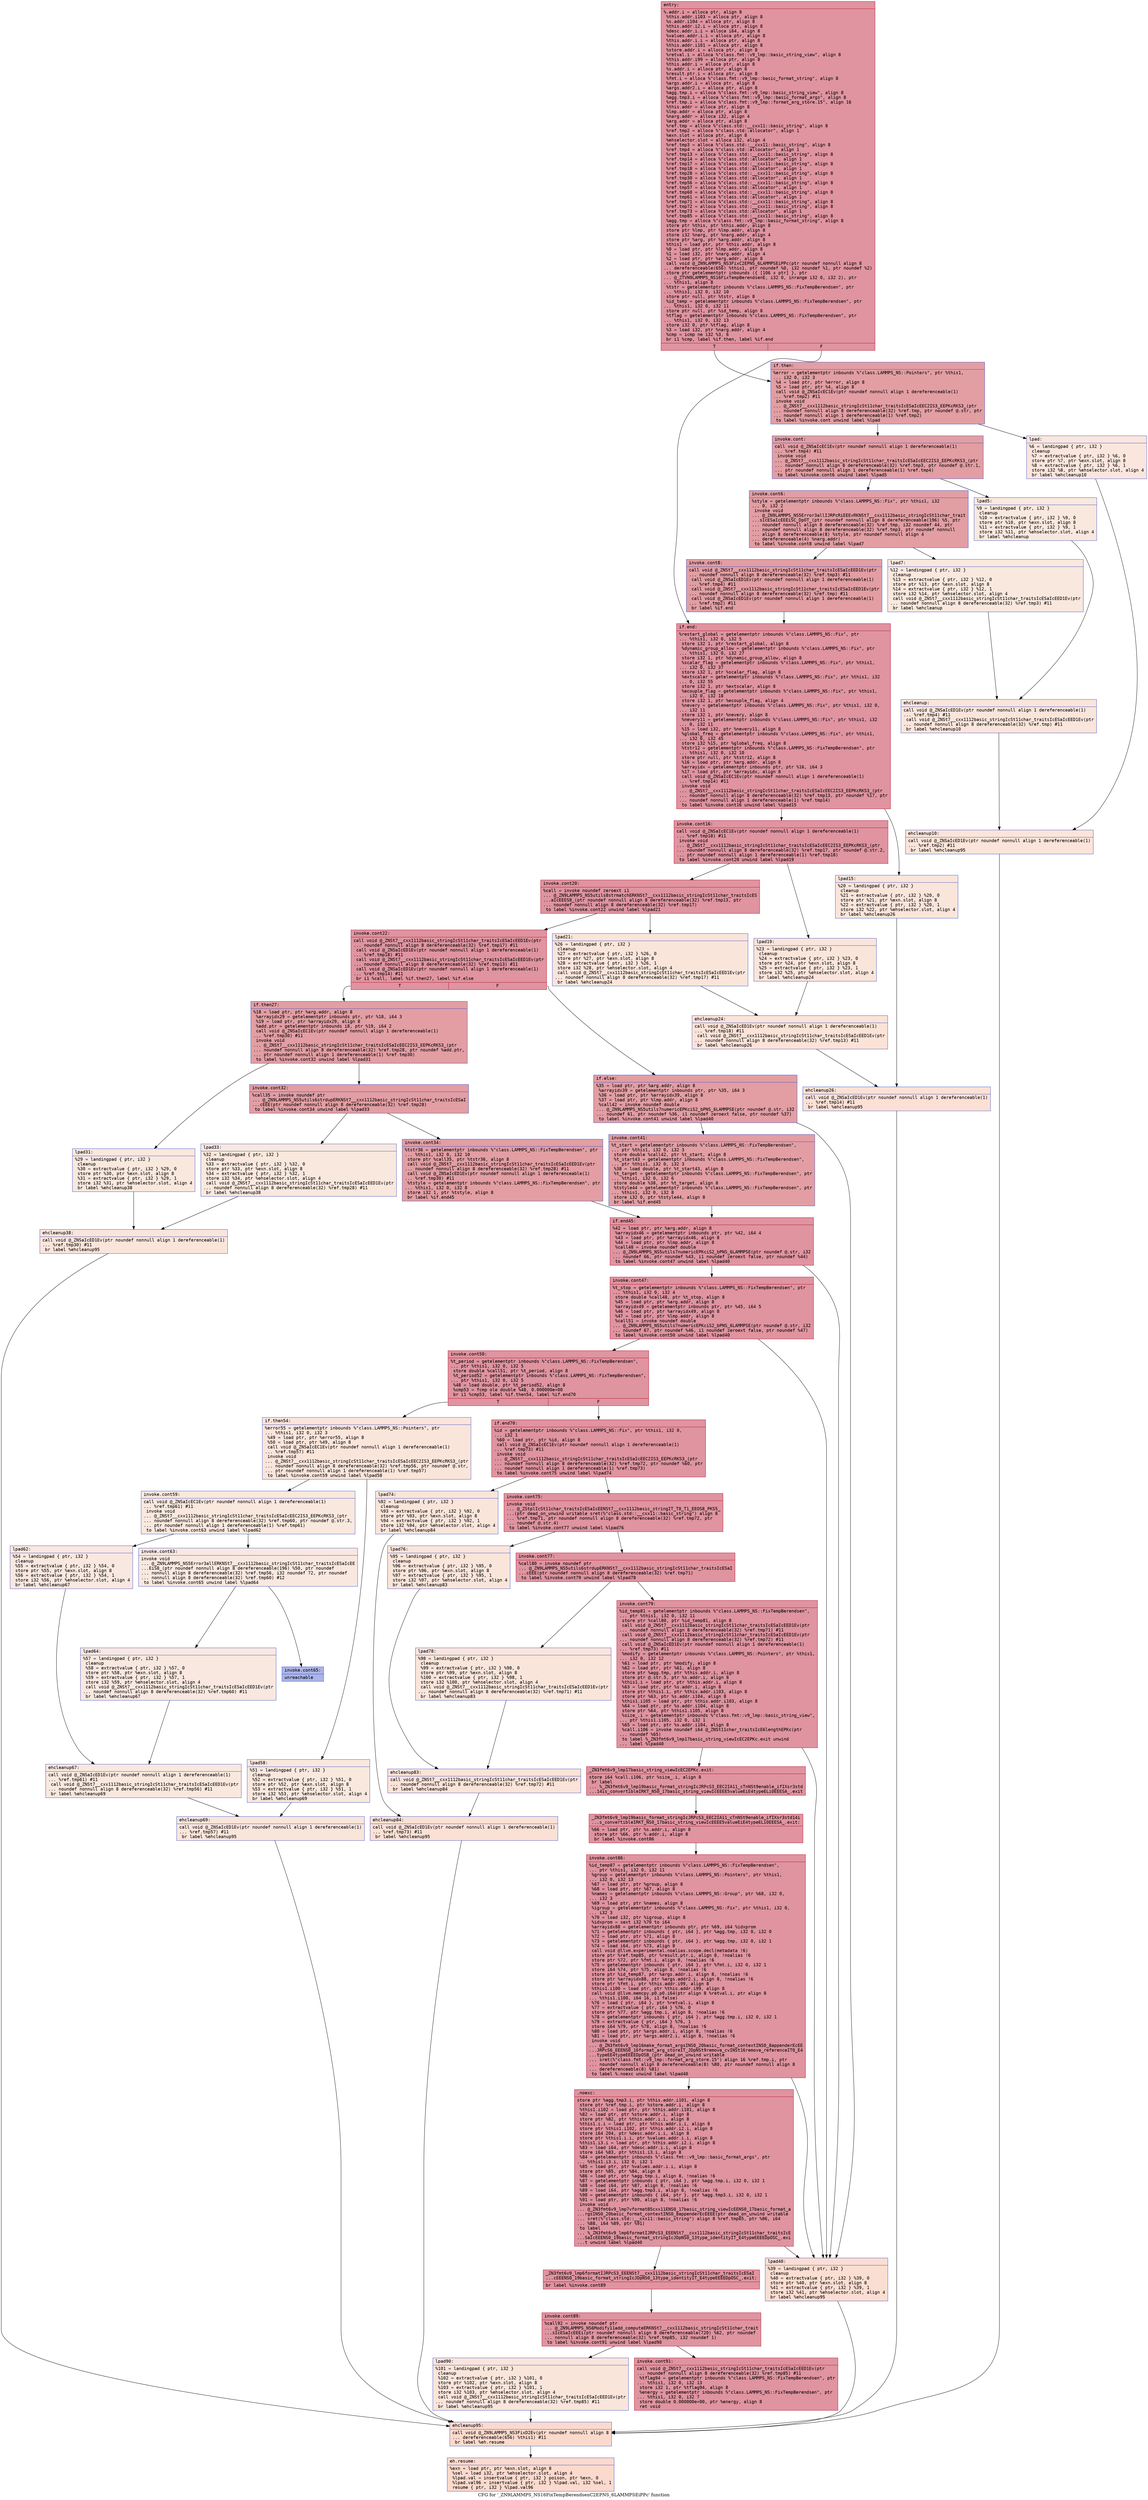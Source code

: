 digraph "CFG for '_ZN9LAMMPS_NS16FixTempBerendsenC2EPNS_6LAMMPSEiPPc' function" {
	label="CFG for '_ZN9LAMMPS_NS16FixTempBerendsenC2EPNS_6LAMMPSEiPPc' function";

	Node0x55e2c5069080 [shape=record,color="#b70d28ff", style=filled, fillcolor="#b70d2870" fontname="Courier",label="{entry:\l|  %.addr.i = alloca ptr, align 8\l  %this.addr.i103 = alloca ptr, align 8\l  %s.addr.i104 = alloca ptr, align 8\l  %this.addr.i2.i = alloca ptr, align 8\l  %desc.addr.i.i = alloca i64, align 8\l  %values.addr.i.i = alloca ptr, align 8\l  %this.addr.i.i = alloca ptr, align 8\l  %this.addr.i101 = alloca ptr, align 8\l  %store.addr.i = alloca ptr, align 8\l  %retval.i = alloca %\"class.fmt::v9_lmp::basic_string_view\", align 8\l  %this.addr.i99 = alloca ptr, align 8\l  %this.addr.i = alloca ptr, align 8\l  %s.addr.i = alloca ptr, align 8\l  %result.ptr.i = alloca ptr, align 8\l  %fmt.i = alloca %\"class.fmt::v9_lmp::basic_format_string\", align 8\l  %args.addr.i = alloca ptr, align 8\l  %args.addr2.i = alloca ptr, align 8\l  %agg.tmp.i = alloca %\"class.fmt::v9_lmp::basic_string_view\", align 8\l  %agg.tmp3.i = alloca %\"class.fmt::v9_lmp::basic_format_args\", align 8\l  %ref.tmp.i = alloca %\"class.fmt::v9_lmp::format_arg_store.15\", align 16\l  %this.addr = alloca ptr, align 8\l  %lmp.addr = alloca ptr, align 8\l  %narg.addr = alloca i32, align 4\l  %arg.addr = alloca ptr, align 8\l  %ref.tmp = alloca %\"class.std::__cxx11::basic_string\", align 8\l  %ref.tmp2 = alloca %\"class.std::allocator\", align 1\l  %exn.slot = alloca ptr, align 8\l  %ehselector.slot = alloca i32, align 4\l  %ref.tmp3 = alloca %\"class.std::__cxx11::basic_string\", align 8\l  %ref.tmp4 = alloca %\"class.std::allocator\", align 1\l  %ref.tmp13 = alloca %\"class.std::__cxx11::basic_string\", align 8\l  %ref.tmp14 = alloca %\"class.std::allocator\", align 1\l  %ref.tmp17 = alloca %\"class.std::__cxx11::basic_string\", align 8\l  %ref.tmp18 = alloca %\"class.std::allocator\", align 1\l  %ref.tmp28 = alloca %\"class.std::__cxx11::basic_string\", align 8\l  %ref.tmp30 = alloca %\"class.std::allocator\", align 1\l  %ref.tmp56 = alloca %\"class.std::__cxx11::basic_string\", align 8\l  %ref.tmp57 = alloca %\"class.std::allocator\", align 1\l  %ref.tmp60 = alloca %\"class.std::__cxx11::basic_string\", align 8\l  %ref.tmp61 = alloca %\"class.std::allocator\", align 1\l  %ref.tmp71 = alloca %\"class.std::__cxx11::basic_string\", align 8\l  %ref.tmp72 = alloca %\"class.std::__cxx11::basic_string\", align 8\l  %ref.tmp73 = alloca %\"class.std::allocator\", align 1\l  %ref.tmp85 = alloca %\"class.std::__cxx11::basic_string\", align 8\l  %agg.tmp = alloca %\"class.fmt::v9_lmp::basic_format_string\", align 8\l  store ptr %this, ptr %this.addr, align 8\l  store ptr %lmp, ptr %lmp.addr, align 8\l  store i32 %narg, ptr %narg.addr, align 4\l  store ptr %arg, ptr %arg.addr, align 8\l  %this1 = load ptr, ptr %this.addr, align 8\l  %0 = load ptr, ptr %lmp.addr, align 8\l  %1 = load i32, ptr %narg.addr, align 4\l  %2 = load ptr, ptr %arg.addr, align 8\l  call void @_ZN9LAMMPS_NS3FixC2EPNS_6LAMMPSEiPPc(ptr noundef nonnull align 8\l... dereferenceable(656) %this1, ptr noundef %0, i32 noundef %1, ptr noundef %2)\l  store ptr getelementptr inbounds (\{ [106 x ptr] \}, ptr\l... @_ZTVN9LAMMPS_NS16FixTempBerendsenE, i32 0, inrange i32 0, i32 2), ptr\l... %this1, align 8\l  %tstr = getelementptr inbounds %\"class.LAMMPS_NS::FixTempBerendsen\", ptr\l... %this1, i32 0, i32 10\l  store ptr null, ptr %tstr, align 8\l  %id_temp = getelementptr inbounds %\"class.LAMMPS_NS::FixTempBerendsen\", ptr\l... %this1, i32 0, i32 11\l  store ptr null, ptr %id_temp, align 8\l  %tflag = getelementptr inbounds %\"class.LAMMPS_NS::FixTempBerendsen\", ptr\l... %this1, i32 0, i32 13\l  store i32 0, ptr %tflag, align 8\l  %3 = load i32, ptr %narg.addr, align 4\l  %cmp = icmp ne i32 %3, 6\l  br i1 %cmp, label %if.then, label %if.end\l|{<s0>T|<s1>F}}"];
	Node0x55e2c5069080:s0 -> Node0x55e2c506d760[tooltip="entry -> if.then\nProbability 50.00%" ];
	Node0x55e2c5069080:s1 -> Node0x55e2c506d830[tooltip="entry -> if.end\nProbability 50.00%" ];
	Node0x55e2c506d760 [shape=record,color="#3d50c3ff", style=filled, fillcolor="#be242e70" fontname="Courier",label="{if.then:\l|  %error = getelementptr inbounds %\"class.LAMMPS_NS::Pointers\", ptr %this1,\l... i32 0, i32 3\l  %4 = load ptr, ptr %error, align 8\l  %5 = load ptr, ptr %4, align 8\l  call void @_ZNSaIcEC1Ev(ptr noundef nonnull align 1 dereferenceable(1)\l... %ref.tmp2) #11\l  invoke void\l... @_ZNSt7__cxx1112basic_stringIcSt11char_traitsIcESaIcEEC2IS3_EEPKcRKS3_(ptr\l... noundef nonnull align 8 dereferenceable(32) %ref.tmp, ptr noundef @.str, ptr\l... noundef nonnull align 1 dereferenceable(1) %ref.tmp2)\l          to label %invoke.cont unwind label %lpad\l}"];
	Node0x55e2c506d760 -> Node0x55e2c506de80[tooltip="if.then -> invoke.cont\nProbability 100.00%" ];
	Node0x55e2c506d760 -> Node0x55e2c506df60[tooltip="if.then -> lpad\nProbability 0.00%" ];
	Node0x55e2c506de80 [shape=record,color="#3d50c3ff", style=filled, fillcolor="#be242e70" fontname="Courier",label="{invoke.cont:\l|  call void @_ZNSaIcEC1Ev(ptr noundef nonnull align 1 dereferenceable(1)\l... %ref.tmp4) #11\l  invoke void\l... @_ZNSt7__cxx1112basic_stringIcSt11char_traitsIcESaIcEEC2IS3_EEPKcRKS3_(ptr\l... noundef nonnull align 8 dereferenceable(32) %ref.tmp3, ptr noundef @.str.1,\l... ptr noundef nonnull align 1 dereferenceable(1) %ref.tmp4)\l          to label %invoke.cont6 unwind label %lpad5\l}"];
	Node0x55e2c506de80 -> Node0x55e2c506e2f0[tooltip="invoke.cont -> invoke.cont6\nProbability 100.00%" ];
	Node0x55e2c506de80 -> Node0x55e2c506e340[tooltip="invoke.cont -> lpad5\nProbability 0.00%" ];
	Node0x55e2c506e2f0 [shape=record,color="#3d50c3ff", style=filled, fillcolor="#be242e70" fontname="Courier",label="{invoke.cont6:\l|  %style = getelementptr inbounds %\"class.LAMMPS_NS::Fix\", ptr %this1, i32\l... 0, i32 2\l  invoke void\l... @_ZN9LAMMPS_NS5Error3allIJRPcRiEEEvRKNSt7__cxx1112basic_stringIcSt11char_trait\l...sIcESaIcEEEiSC_DpOT_(ptr noundef nonnull align 8 dereferenceable(196) %5, ptr\l... noundef nonnull align 8 dereferenceable(32) %ref.tmp, i32 noundef 44, ptr\l... noundef nonnull align 8 dereferenceable(32) %ref.tmp3, ptr noundef nonnull\l... align 8 dereferenceable(8) %style, ptr noundef nonnull align 4\l... dereferenceable(4) %narg.addr)\l          to label %invoke.cont8 unwind label %lpad7\l}"];
	Node0x55e2c506e2f0 -> Node0x55e2c506e2a0[tooltip="invoke.cont6 -> invoke.cont8\nProbability 100.00%" ];
	Node0x55e2c506e2f0 -> Node0x55e2c506e730[tooltip="invoke.cont6 -> lpad7\nProbability 0.00%" ];
	Node0x55e2c506e2a0 [shape=record,color="#3d50c3ff", style=filled, fillcolor="#be242e70" fontname="Courier",label="{invoke.cont8:\l|  call void @_ZNSt7__cxx1112basic_stringIcSt11char_traitsIcESaIcEED1Ev(ptr\l... noundef nonnull align 8 dereferenceable(32) %ref.tmp3) #11\l  call void @_ZNSaIcED1Ev(ptr noundef nonnull align 1 dereferenceable(1)\l... %ref.tmp4) #11\l  call void @_ZNSt7__cxx1112basic_stringIcSt11char_traitsIcESaIcEED1Ev(ptr\l... noundef nonnull align 8 dereferenceable(32) %ref.tmp) #11\l  call void @_ZNSaIcED1Ev(ptr noundef nonnull align 1 dereferenceable(1)\l... %ref.tmp2) #11\l  br label %if.end\l}"];
	Node0x55e2c506e2a0 -> Node0x55e2c506d830[tooltip="invoke.cont8 -> if.end\nProbability 100.00%" ];
	Node0x55e2c506df60 [shape=record,color="#3d50c3ff", style=filled, fillcolor="#f3c7b170" fontname="Courier",label="{lpad:\l|  %6 = landingpad \{ ptr, i32 \}\l          cleanup\l  %7 = extractvalue \{ ptr, i32 \} %6, 0\l  store ptr %7, ptr %exn.slot, align 8\l  %8 = extractvalue \{ ptr, i32 \} %6, 1\l  store i32 %8, ptr %ehselector.slot, align 4\l  br label %ehcleanup10\l}"];
	Node0x55e2c506df60 -> Node0x55e2c506f3a0[tooltip="lpad -> ehcleanup10\nProbability 100.00%" ];
	Node0x55e2c506e340 [shape=record,color="#3d50c3ff", style=filled, fillcolor="#f2cab570" fontname="Courier",label="{lpad5:\l|  %9 = landingpad \{ ptr, i32 \}\l          cleanup\l  %10 = extractvalue \{ ptr, i32 \} %9, 0\l  store ptr %10, ptr %exn.slot, align 8\l  %11 = extractvalue \{ ptr, i32 \} %9, 1\l  store i32 %11, ptr %ehselector.slot, align 4\l  br label %ehcleanup\l}"];
	Node0x55e2c506e340 -> Node0x55e2c506f770[tooltip="lpad5 -> ehcleanup\nProbability 100.00%" ];
	Node0x55e2c506e730 [shape=record,color="#3d50c3ff", style=filled, fillcolor="#f2cab570" fontname="Courier",label="{lpad7:\l|  %12 = landingpad \{ ptr, i32 \}\l          cleanup\l  %13 = extractvalue \{ ptr, i32 \} %12, 0\l  store ptr %13, ptr %exn.slot, align 8\l  %14 = extractvalue \{ ptr, i32 \} %12, 1\l  store i32 %14, ptr %ehselector.slot, align 4\l  call void @_ZNSt7__cxx1112basic_stringIcSt11char_traitsIcESaIcEED1Ev(ptr\l... noundef nonnull align 8 dereferenceable(32) %ref.tmp3) #11\l  br label %ehcleanup\l}"];
	Node0x55e2c506e730 -> Node0x55e2c506f770[tooltip="lpad7 -> ehcleanup\nProbability 100.00%" ];
	Node0x55e2c506f770 [shape=record,color="#3d50c3ff", style=filled, fillcolor="#f4c5ad70" fontname="Courier",label="{ehcleanup:\l|  call void @_ZNSaIcED1Ev(ptr noundef nonnull align 1 dereferenceable(1)\l... %ref.tmp4) #11\l  call void @_ZNSt7__cxx1112basic_stringIcSt11char_traitsIcESaIcEED1Ev(ptr\l... noundef nonnull align 8 dereferenceable(32) %ref.tmp) #11\l  br label %ehcleanup10\l}"];
	Node0x55e2c506f770 -> Node0x55e2c506f3a0[tooltip="ehcleanup -> ehcleanup10\nProbability 100.00%" ];
	Node0x55e2c506f3a0 [shape=record,color="#3d50c3ff", style=filled, fillcolor="#f5c1a970" fontname="Courier",label="{ehcleanup10:\l|  call void @_ZNSaIcED1Ev(ptr noundef nonnull align 1 dereferenceable(1)\l... %ref.tmp2) #11\l  br label %ehcleanup95\l}"];
	Node0x55e2c506f3a0 -> Node0x55e2c5070080[tooltip="ehcleanup10 -> ehcleanup95\nProbability 100.00%" ];
	Node0x55e2c506d830 [shape=record,color="#b70d28ff", style=filled, fillcolor="#b70d2870" fontname="Courier",label="{if.end:\l|  %restart_global = getelementptr inbounds %\"class.LAMMPS_NS::Fix\", ptr\l... %this1, i32 0, i32 5\l  store i32 1, ptr %restart_global, align 8\l  %dynamic_group_allow = getelementptr inbounds %\"class.LAMMPS_NS::Fix\", ptr\l... %this1, i32 0, i32 27\l  store i32 1, ptr %dynamic_group_allow, align 8\l  %scalar_flag = getelementptr inbounds %\"class.LAMMPS_NS::Fix\", ptr %this1,\l... i32 0, i32 37\l  store i32 1, ptr %scalar_flag, align 8\l  %extscalar = getelementptr inbounds %\"class.LAMMPS_NS::Fix\", ptr %this1, i32\l... 0, i32 55\l  store i32 1, ptr %extscalar, align 8\l  %ecouple_flag = getelementptr inbounds %\"class.LAMMPS_NS::Fix\", ptr %this1,\l... i32 0, i32 18\l  store i32 1, ptr %ecouple_flag, align 4\l  %nevery = getelementptr inbounds %\"class.LAMMPS_NS::Fix\", ptr %this1, i32 0,\l... i32 11\l  store i32 1, ptr %nevery, align 8\l  %nevery11 = getelementptr inbounds %\"class.LAMMPS_NS::Fix\", ptr %this1, i32\l... 0, i32 11\l  %15 = load i32, ptr %nevery11, align 8\l  %global_freq = getelementptr inbounds %\"class.LAMMPS_NS::Fix\", ptr %this1,\l... i32 0, i32 45\l  store i32 %15, ptr %global_freq, align 8\l  %tstr12 = getelementptr inbounds %\"class.LAMMPS_NS::FixTempBerendsen\", ptr\l... %this1, i32 0, i32 10\l  store ptr null, ptr %tstr12, align 8\l  %16 = load ptr, ptr %arg.addr, align 8\l  %arrayidx = getelementptr inbounds ptr, ptr %16, i64 3\l  %17 = load ptr, ptr %arrayidx, align 8\l  call void @_ZNSaIcEC1Ev(ptr noundef nonnull align 1 dereferenceable(1)\l... %ref.tmp14) #11\l  invoke void\l... @_ZNSt7__cxx1112basic_stringIcSt11char_traitsIcESaIcEEC2IS3_EEPKcRKS3_(ptr\l... noundef nonnull align 8 dereferenceable(32) %ref.tmp13, ptr noundef %17, ptr\l... noundef nonnull align 1 dereferenceable(1) %ref.tmp14)\l          to label %invoke.cont16 unwind label %lpad15\l}"];
	Node0x55e2c506d830 -> Node0x55e2c5071bd0[tooltip="if.end -> invoke.cont16\nProbability 100.00%" ];
	Node0x55e2c506d830 -> Node0x55e2c5071c50[tooltip="if.end -> lpad15\nProbability 0.00%" ];
	Node0x55e2c5071bd0 [shape=record,color="#b70d28ff", style=filled, fillcolor="#b70d2870" fontname="Courier",label="{invoke.cont16:\l|  call void @_ZNSaIcEC1Ev(ptr noundef nonnull align 1 dereferenceable(1)\l... %ref.tmp18) #11\l  invoke void\l... @_ZNSt7__cxx1112basic_stringIcSt11char_traitsIcESaIcEEC2IS3_EEPKcRKS3_(ptr\l... noundef nonnull align 8 dereferenceable(32) %ref.tmp17, ptr noundef @.str.2,\l... ptr noundef nonnull align 1 dereferenceable(1) %ref.tmp18)\l          to label %invoke.cont20 unwind label %lpad19\l}"];
	Node0x55e2c5071bd0 -> Node0x55e2c5071e50[tooltip="invoke.cont16 -> invoke.cont20\nProbability 100.00%" ];
	Node0x55e2c5071bd0 -> Node0x55e2c5071ea0[tooltip="invoke.cont16 -> lpad19\nProbability 0.00%" ];
	Node0x55e2c5071e50 [shape=record,color="#b70d28ff", style=filled, fillcolor="#b70d2870" fontname="Courier",label="{invoke.cont20:\l|  %call = invoke noundef zeroext i1\l... @_ZN9LAMMPS_NS5utils8strmatchERKNSt7__cxx1112basic_stringIcSt11char_traitsIcES\l...aIcEEES8_(ptr noundef nonnull align 8 dereferenceable(32) %ref.tmp13, ptr\l... noundef nonnull align 8 dereferenceable(32) %ref.tmp17)\l          to label %invoke.cont22 unwind label %lpad21\l}"];
	Node0x55e2c5071e50 -> Node0x55e2c5071e00[tooltip="invoke.cont20 -> invoke.cont22\nProbability 100.00%" ];
	Node0x55e2c5071e50 -> Node0x55e2c5072040[tooltip="invoke.cont20 -> lpad21\nProbability 0.00%" ];
	Node0x55e2c5071e00 [shape=record,color="#b70d28ff", style=filled, fillcolor="#b70d2870" fontname="Courier",label="{invoke.cont22:\l|  call void @_ZNSt7__cxx1112basic_stringIcSt11char_traitsIcESaIcEED1Ev(ptr\l... noundef nonnull align 8 dereferenceable(32) %ref.tmp17) #11\l  call void @_ZNSaIcED1Ev(ptr noundef nonnull align 1 dereferenceable(1)\l... %ref.tmp18) #11\l  call void @_ZNSt7__cxx1112basic_stringIcSt11char_traitsIcESaIcEED1Ev(ptr\l... noundef nonnull align 8 dereferenceable(32) %ref.tmp13) #11\l  call void @_ZNSaIcED1Ev(ptr noundef nonnull align 1 dereferenceable(1)\l... %ref.tmp14) #11\l  br i1 %call, label %if.then27, label %if.else\l|{<s0>T|<s1>F}}"];
	Node0x55e2c5071e00:s0 -> Node0x55e2c5072830[tooltip="invoke.cont22 -> if.then27\nProbability 50.00%" ];
	Node0x55e2c5071e00:s1 -> Node0x55e2c50728b0[tooltip="invoke.cont22 -> if.else\nProbability 50.00%" ];
	Node0x55e2c5072830 [shape=record,color="#3d50c3ff", style=filled, fillcolor="#be242e70" fontname="Courier",label="{if.then27:\l|  %18 = load ptr, ptr %arg.addr, align 8\l  %arrayidx29 = getelementptr inbounds ptr, ptr %18, i64 3\l  %19 = load ptr, ptr %arrayidx29, align 8\l  %add.ptr = getelementptr inbounds i8, ptr %19, i64 2\l  call void @_ZNSaIcEC1Ev(ptr noundef nonnull align 1 dereferenceable(1)\l... %ref.tmp30) #11\l  invoke void\l... @_ZNSt7__cxx1112basic_stringIcSt11char_traitsIcESaIcEEC2IS3_EEPKcRKS3_(ptr\l... noundef nonnull align 8 dereferenceable(32) %ref.tmp28, ptr noundef %add.ptr,\l... ptr noundef nonnull align 1 dereferenceable(1) %ref.tmp30)\l          to label %invoke.cont32 unwind label %lpad31\l}"];
	Node0x55e2c5072830 -> Node0x55e2c5072dc0[tooltip="if.then27 -> invoke.cont32\nProbability 100.00%" ];
	Node0x55e2c5072830 -> Node0x55e2c5072e40[tooltip="if.then27 -> lpad31\nProbability 0.00%" ];
	Node0x55e2c5072dc0 [shape=record,color="#3d50c3ff", style=filled, fillcolor="#be242e70" fontname="Courier",label="{invoke.cont32:\l|  %call35 = invoke noundef ptr\l... @_ZN9LAMMPS_NS5utils6strdupERKNSt7__cxx1112basic_stringIcSt11char_traitsIcESaI\l...cEEE(ptr noundef nonnull align 8 dereferenceable(32) %ref.tmp28)\l          to label %invoke.cont34 unwind label %lpad33\l}"];
	Node0x55e2c5072dc0 -> Node0x55e2c5072d70[tooltip="invoke.cont32 -> invoke.cont34\nProbability 100.00%" ];
	Node0x55e2c5072dc0 -> Node0x55e2c5073010[tooltip="invoke.cont32 -> lpad33\nProbability 0.00%" ];
	Node0x55e2c5072d70 [shape=record,color="#3d50c3ff", style=filled, fillcolor="#be242e70" fontname="Courier",label="{invoke.cont34:\l|  %tstr36 = getelementptr inbounds %\"class.LAMMPS_NS::FixTempBerendsen\", ptr\l... %this1, i32 0, i32 10\l  store ptr %call35, ptr %tstr36, align 8\l  call void @_ZNSt7__cxx1112basic_stringIcSt11char_traitsIcESaIcEED1Ev(ptr\l... noundef nonnull align 8 dereferenceable(32) %ref.tmp28) #11\l  call void @_ZNSaIcED1Ev(ptr noundef nonnull align 1 dereferenceable(1)\l... %ref.tmp30) #11\l  %tstyle = getelementptr inbounds %\"class.LAMMPS_NS::FixTempBerendsen\", ptr\l... %this1, i32 0, i32 8\l  store i32 1, ptr %tstyle, align 8\l  br label %if.end45\l}"];
	Node0x55e2c5072d70 -> Node0x55e2c50737a0[tooltip="invoke.cont34 -> if.end45\nProbability 100.00%" ];
	Node0x55e2c5071c50 [shape=record,color="#3d50c3ff", style=filled, fillcolor="#f4c5ad70" fontname="Courier",label="{lpad15:\l|  %20 = landingpad \{ ptr, i32 \}\l          cleanup\l  %21 = extractvalue \{ ptr, i32 \} %20, 0\l  store ptr %21, ptr %exn.slot, align 8\l  %22 = extractvalue \{ ptr, i32 \} %20, 1\l  store i32 %22, ptr %ehselector.slot, align 4\l  br label %ehcleanup26\l}"];
	Node0x55e2c5071c50 -> Node0x55e2c506c150[tooltip="lpad15 -> ehcleanup26\nProbability 100.00%" ];
	Node0x55e2c5071ea0 [shape=record,color="#3d50c3ff", style=filled, fillcolor="#f4c5ad70" fontname="Courier",label="{lpad19:\l|  %23 = landingpad \{ ptr, i32 \}\l          cleanup\l  %24 = extractvalue \{ ptr, i32 \} %23, 0\l  store ptr %24, ptr %exn.slot, align 8\l  %25 = extractvalue \{ ptr, i32 \} %23, 1\l  store i32 %25, ptr %ehselector.slot, align 4\l  br label %ehcleanup24\l}"];
	Node0x55e2c5071ea0 -> Node0x55e2c50744e0[tooltip="lpad19 -> ehcleanup24\nProbability 100.00%" ];
	Node0x55e2c5072040 [shape=record,color="#3d50c3ff", style=filled, fillcolor="#f4c5ad70" fontname="Courier",label="{lpad21:\l|  %26 = landingpad \{ ptr, i32 \}\l          cleanup\l  %27 = extractvalue \{ ptr, i32 \} %26, 0\l  store ptr %27, ptr %exn.slot, align 8\l  %28 = extractvalue \{ ptr, i32 \} %26, 1\l  store i32 %28, ptr %ehselector.slot, align 4\l  call void @_ZNSt7__cxx1112basic_stringIcSt11char_traitsIcESaIcEED1Ev(ptr\l... noundef nonnull align 8 dereferenceable(32) %ref.tmp17) #11\l  br label %ehcleanup24\l}"];
	Node0x55e2c5072040 -> Node0x55e2c50744e0[tooltip="lpad21 -> ehcleanup24\nProbability 100.00%" ];
	Node0x55e2c50744e0 [shape=record,color="#3d50c3ff", style=filled, fillcolor="#f6bfa670" fontname="Courier",label="{ehcleanup24:\l|  call void @_ZNSaIcED1Ev(ptr noundef nonnull align 1 dereferenceable(1)\l... %ref.tmp18) #11\l  call void @_ZNSt7__cxx1112basic_stringIcSt11char_traitsIcESaIcEED1Ev(ptr\l... noundef nonnull align 8 dereferenceable(32) %ref.tmp13) #11\l  br label %ehcleanup26\l}"];
	Node0x55e2c50744e0 -> Node0x55e2c506c150[tooltip="ehcleanup24 -> ehcleanup26\nProbability 100.00%" ];
	Node0x55e2c506c150 [shape=record,color="#3d50c3ff", style=filled, fillcolor="#f7bca170" fontname="Courier",label="{ehcleanup26:\l|  call void @_ZNSaIcED1Ev(ptr noundef nonnull align 1 dereferenceable(1)\l... %ref.tmp14) #11\l  br label %ehcleanup95\l}"];
	Node0x55e2c506c150 -> Node0x55e2c5070080[tooltip="ehcleanup26 -> ehcleanup95\nProbability 100.00%" ];
	Node0x55e2c5072e40 [shape=record,color="#3d50c3ff", style=filled, fillcolor="#f2cab570" fontname="Courier",label="{lpad31:\l|  %29 = landingpad \{ ptr, i32 \}\l          cleanup\l  %30 = extractvalue \{ ptr, i32 \} %29, 0\l  store ptr %30, ptr %exn.slot, align 8\l  %31 = extractvalue \{ ptr, i32 \} %29, 1\l  store i32 %31, ptr %ehselector.slot, align 4\l  br label %ehcleanup38\l}"];
	Node0x55e2c5072e40 -> Node0x55e2c50750a0[tooltip="lpad31 -> ehcleanup38\nProbability 100.00%" ];
	Node0x55e2c5073010 [shape=record,color="#3d50c3ff", style=filled, fillcolor="#f2cab570" fontname="Courier",label="{lpad33:\l|  %32 = landingpad \{ ptr, i32 \}\l          cleanup\l  %33 = extractvalue \{ ptr, i32 \} %32, 0\l  store ptr %33, ptr %exn.slot, align 8\l  %34 = extractvalue \{ ptr, i32 \} %32, 1\l  store i32 %34, ptr %ehselector.slot, align 4\l  call void @_ZNSt7__cxx1112basic_stringIcSt11char_traitsIcESaIcEED1Ev(ptr\l... noundef nonnull align 8 dereferenceable(32) %ref.tmp28) #11\l  br label %ehcleanup38\l}"];
	Node0x55e2c5073010 -> Node0x55e2c50750a0[tooltip="lpad33 -> ehcleanup38\nProbability 100.00%" ];
	Node0x55e2c50750a0 [shape=record,color="#3d50c3ff", style=filled, fillcolor="#f4c5ad70" fontname="Courier",label="{ehcleanup38:\l|  call void @_ZNSaIcED1Ev(ptr noundef nonnull align 1 dereferenceable(1)\l... %ref.tmp30) #11\l  br label %ehcleanup95\l}"];
	Node0x55e2c50750a0 -> Node0x55e2c5070080[tooltip="ehcleanup38 -> ehcleanup95\nProbability 100.00%" ];
	Node0x55e2c50728b0 [shape=record,color="#3d50c3ff", style=filled, fillcolor="#be242e70" fontname="Courier",label="{if.else:\l|  %35 = load ptr, ptr %arg.addr, align 8\l  %arrayidx39 = getelementptr inbounds ptr, ptr %35, i64 3\l  %36 = load ptr, ptr %arrayidx39, align 8\l  %37 = load ptr, ptr %lmp.addr, align 8\l  %call42 = invoke noundef double\l... @_ZN9LAMMPS_NS5utils7numericEPKciS2_bPNS_6LAMMPSE(ptr noundef @.str, i32\l... noundef 61, ptr noundef %36, i1 noundef zeroext false, ptr noundef %37)\l          to label %invoke.cont41 unwind label %lpad40\l}"];
	Node0x55e2c50728b0 -> Node0x55e2c50759b0[tooltip="if.else -> invoke.cont41\nProbability 100.00%" ];
	Node0x55e2c50728b0 -> Node0x55e2c5075a30[tooltip="if.else -> lpad40\nProbability 0.00%" ];
	Node0x55e2c50759b0 [shape=record,color="#3d50c3ff", style=filled, fillcolor="#be242e70" fontname="Courier",label="{invoke.cont41:\l|  %t_start = getelementptr inbounds %\"class.LAMMPS_NS::FixTempBerendsen\",\l... ptr %this1, i32 0, i32 3\l  store double %call42, ptr %t_start, align 8\l  %t_start43 = getelementptr inbounds %\"class.LAMMPS_NS::FixTempBerendsen\",\l... ptr %this1, i32 0, i32 3\l  %38 = load double, ptr %t_start43, align 8\l  %t_target = getelementptr inbounds %\"class.LAMMPS_NS::FixTempBerendsen\", ptr\l... %this1, i32 0, i32 6\l  store double %38, ptr %t_target, align 8\l  %tstyle44 = getelementptr inbounds %\"class.LAMMPS_NS::FixTempBerendsen\", ptr\l... %this1, i32 0, i32 8\l  store i32 0, ptr %tstyle44, align 8\l  br label %if.end45\l}"];
	Node0x55e2c50759b0 -> Node0x55e2c50737a0[tooltip="invoke.cont41 -> if.end45\nProbability 100.00%" ];
	Node0x55e2c5075a30 [shape=record,color="#3d50c3ff", style=filled, fillcolor="#f7b59970" fontname="Courier",label="{lpad40:\l|  %39 = landingpad \{ ptr, i32 \}\l          cleanup\l  %40 = extractvalue \{ ptr, i32 \} %39, 0\l  store ptr %40, ptr %exn.slot, align 8\l  %41 = extractvalue \{ ptr, i32 \} %39, 1\l  store i32 %41, ptr %ehselector.slot, align 4\l  br label %ehcleanup95\l}"];
	Node0x55e2c5075a30 -> Node0x55e2c5070080[tooltip="lpad40 -> ehcleanup95\nProbability 100.00%" ];
	Node0x55e2c50737a0 [shape=record,color="#b70d28ff", style=filled, fillcolor="#b70d2870" fontname="Courier",label="{if.end45:\l|  %42 = load ptr, ptr %arg.addr, align 8\l  %arrayidx46 = getelementptr inbounds ptr, ptr %42, i64 4\l  %43 = load ptr, ptr %arrayidx46, align 8\l  %44 = load ptr, ptr %lmp.addr, align 8\l  %call48 = invoke noundef double\l... @_ZN9LAMMPS_NS5utils7numericEPKciS2_bPNS_6LAMMPSE(ptr noundef @.str, i32\l... noundef 66, ptr noundef %43, i1 noundef zeroext false, ptr noundef %44)\l          to label %invoke.cont47 unwind label %lpad40\l}"];
	Node0x55e2c50737a0 -> Node0x55e2c50768f0[tooltip="if.end45 -> invoke.cont47\nProbability 100.00%" ];
	Node0x55e2c50737a0 -> Node0x55e2c5075a30[tooltip="if.end45 -> lpad40\nProbability 0.00%" ];
	Node0x55e2c50768f0 [shape=record,color="#b70d28ff", style=filled, fillcolor="#b70d2870" fontname="Courier",label="{invoke.cont47:\l|  %t_stop = getelementptr inbounds %\"class.LAMMPS_NS::FixTempBerendsen\", ptr\l... %this1, i32 0, i32 4\l  store double %call48, ptr %t_stop, align 8\l  %45 = load ptr, ptr %arg.addr, align 8\l  %arrayidx49 = getelementptr inbounds ptr, ptr %45, i64 5\l  %46 = load ptr, ptr %arrayidx49, align 8\l  %47 = load ptr, ptr %lmp.addr, align 8\l  %call51 = invoke noundef double\l... @_ZN9LAMMPS_NS5utils7numericEPKciS2_bPNS_6LAMMPSE(ptr noundef @.str, i32\l... noundef 67, ptr noundef %46, i1 noundef zeroext false, ptr noundef %47)\l          to label %invoke.cont50 unwind label %lpad40\l}"];
	Node0x55e2c50768f0 -> Node0x55e2c50777f0[tooltip="invoke.cont47 -> invoke.cont50\nProbability 100.00%" ];
	Node0x55e2c50768f0 -> Node0x55e2c5075a30[tooltip="invoke.cont47 -> lpad40\nProbability 0.00%" ];
	Node0x55e2c50777f0 [shape=record,color="#b70d28ff", style=filled, fillcolor="#b70d2870" fontname="Courier",label="{invoke.cont50:\l|  %t_period = getelementptr inbounds %\"class.LAMMPS_NS::FixTempBerendsen\",\l... ptr %this1, i32 0, i32 5\l  store double %call51, ptr %t_period, align 8\l  %t_period52 = getelementptr inbounds %\"class.LAMMPS_NS::FixTempBerendsen\",\l... ptr %this1, i32 0, i32 5\l  %48 = load double, ptr %t_period52, align 8\l  %cmp53 = fcmp ole double %48, 0.000000e+00\l  br i1 %cmp53, label %if.then54, label %if.end70\l|{<s0>T|<s1>F}}"];
	Node0x55e2c50777f0:s0 -> Node0x55e2c5078800[tooltip="invoke.cont50 -> if.then54\nProbability 0.00%" ];
	Node0x55e2c50777f0:s1 -> Node0x55e2c5078880[tooltip="invoke.cont50 -> if.end70\nProbability 100.00%" ];
	Node0x55e2c5078800 [shape=record,color="#3d50c3ff", style=filled, fillcolor="#f4c5ad70" fontname="Courier",label="{if.then54:\l|  %error55 = getelementptr inbounds %\"class.LAMMPS_NS::Pointers\", ptr\l... %this1, i32 0, i32 3\l  %49 = load ptr, ptr %error55, align 8\l  %50 = load ptr, ptr %49, align 8\l  call void @_ZNSaIcEC1Ev(ptr noundef nonnull align 1 dereferenceable(1)\l... %ref.tmp57) #11\l  invoke void\l... @_ZNSt7__cxx1112basic_stringIcSt11char_traitsIcESaIcEEC2IS3_EEPKcRKS3_(ptr\l... noundef nonnull align 8 dereferenceable(32) %ref.tmp56, ptr noundef @.str,\l... ptr noundef nonnull align 1 dereferenceable(1) %ref.tmp57)\l          to label %invoke.cont59 unwind label %lpad58\l}"];
	Node0x55e2c5078800 -> Node0x55e2c5078d10[tooltip="if.then54 -> invoke.cont59\nProbability 50.00%" ];
	Node0x55e2c5078800 -> Node0x55e2c5078d90[tooltip="if.then54 -> lpad58\nProbability 50.00%" ];
	Node0x55e2c5078d10 [shape=record,color="#3d50c3ff", style=filled, fillcolor="#f2cab570" fontname="Courier",label="{invoke.cont59:\l|  call void @_ZNSaIcEC1Ev(ptr noundef nonnull align 1 dereferenceable(1)\l... %ref.tmp61) #11\l  invoke void\l... @_ZNSt7__cxx1112basic_stringIcSt11char_traitsIcESaIcEEC2IS3_EEPKcRKS3_(ptr\l... noundef nonnull align 8 dereferenceable(32) %ref.tmp60, ptr noundef @.str.3,\l... ptr noundef nonnull align 1 dereferenceable(1) %ref.tmp61)\l          to label %invoke.cont63 unwind label %lpad62\l}"];
	Node0x55e2c5078d10 -> Node0x55e2c5079110[tooltip="invoke.cont59 -> invoke.cont63\nProbability 50.00%" ];
	Node0x55e2c5078d10 -> Node0x55e2c5079160[tooltip="invoke.cont59 -> lpad62\nProbability 50.00%" ];
	Node0x55e2c5079110 [shape=record,color="#3d50c3ff", style=filled, fillcolor="#f1ccb870" fontname="Courier",label="{invoke.cont63:\l|  invoke void\l... @_ZN9LAMMPS_NS5Error3allERKNSt7__cxx1112basic_stringIcSt11char_traitsIcESaIcEE\l...EiS8_(ptr noundef nonnull align 8 dereferenceable(196) %50, ptr noundef\l... nonnull align 8 dereferenceable(32) %ref.tmp56, i32 noundef 72, ptr noundef\l... nonnull align 8 dereferenceable(32) %ref.tmp60) #12\l          to label %invoke.cont65 unwind label %lpad64\l}"];
	Node0x55e2c5079110 -> Node0x55e2c50790c0[tooltip="invoke.cont63 -> invoke.cont65\nProbability 0.00%" ];
	Node0x55e2c5079110 -> Node0x55e2c5079480[tooltip="invoke.cont63 -> lpad64\nProbability 100.00%" ];
	Node0x55e2c50790c0 [shape=record,color="#3d50c3ff", style=filled, fillcolor="#4358cb70" fontname="Courier",label="{invoke.cont65:\l|  unreachable\l}"];
	Node0x55e2c5078d90 [shape=record,color="#3d50c3ff", style=filled, fillcolor="#f2cab570" fontname="Courier",label="{lpad58:\l|  %51 = landingpad \{ ptr, i32 \}\l          cleanup\l  %52 = extractvalue \{ ptr, i32 \} %51, 0\l  store ptr %52, ptr %exn.slot, align 8\l  %53 = extractvalue \{ ptr, i32 \} %51, 1\l  store i32 %53, ptr %ehselector.slot, align 4\l  br label %ehcleanup69\l}"];
	Node0x55e2c5078d90 -> Node0x55e2c5079b20[tooltip="lpad58 -> ehcleanup69\nProbability 100.00%" ];
	Node0x55e2c5079160 [shape=record,color="#3d50c3ff", style=filled, fillcolor="#f1ccb870" fontname="Courier",label="{lpad62:\l|  %54 = landingpad \{ ptr, i32 \}\l          cleanup\l  %55 = extractvalue \{ ptr, i32 \} %54, 0\l  store ptr %55, ptr %exn.slot, align 8\l  %56 = extractvalue \{ ptr, i32 \} %54, 1\l  store i32 %56, ptr %ehselector.slot, align 4\l  br label %ehcleanup67\l}"];
	Node0x55e2c5079160 -> Node0x55e2c5079e70[tooltip="lpad62 -> ehcleanup67\nProbability 100.00%" ];
	Node0x55e2c5079480 [shape=record,color="#3d50c3ff", style=filled, fillcolor="#f1ccb870" fontname="Courier",label="{lpad64:\l|  %57 = landingpad \{ ptr, i32 \}\l          cleanup\l  %58 = extractvalue \{ ptr, i32 \} %57, 0\l  store ptr %58, ptr %exn.slot, align 8\l  %59 = extractvalue \{ ptr, i32 \} %57, 1\l  store i32 %59, ptr %ehselector.slot, align 4\l  call void @_ZNSt7__cxx1112basic_stringIcSt11char_traitsIcESaIcEED1Ev(ptr\l... noundef nonnull align 8 dereferenceable(32) %ref.tmp60) #11\l  br label %ehcleanup67\l}"];
	Node0x55e2c5079480 -> Node0x55e2c5079e70[tooltip="lpad64 -> ehcleanup67\nProbability 100.00%" ];
	Node0x55e2c5079e70 [shape=record,color="#3d50c3ff", style=filled, fillcolor="#f2cab570" fontname="Courier",label="{ehcleanup67:\l|  call void @_ZNSaIcED1Ev(ptr noundef nonnull align 1 dereferenceable(1)\l... %ref.tmp61) #11\l  call void @_ZNSt7__cxx1112basic_stringIcSt11char_traitsIcESaIcEED1Ev(ptr\l... noundef nonnull align 8 dereferenceable(32) %ref.tmp56) #11\l  br label %ehcleanup69\l}"];
	Node0x55e2c5079e70 -> Node0x55e2c5079b20[tooltip="ehcleanup67 -> ehcleanup69\nProbability 100.00%" ];
	Node0x55e2c5079b20 [shape=record,color="#3d50c3ff", style=filled, fillcolor="#f4c5ad70" fontname="Courier",label="{ehcleanup69:\l|  call void @_ZNSaIcED1Ev(ptr noundef nonnull align 1 dereferenceable(1)\l... %ref.tmp57) #11\l  br label %ehcleanup95\l}"];
	Node0x55e2c5079b20 -> Node0x55e2c5070080[tooltip="ehcleanup69 -> ehcleanup95\nProbability 100.00%" ];
	Node0x55e2c5078880 [shape=record,color="#b70d28ff", style=filled, fillcolor="#b70d2870" fontname="Courier",label="{if.end70:\l|  %id = getelementptr inbounds %\"class.LAMMPS_NS::Fix\", ptr %this1, i32 0,\l... i32 1\l  %60 = load ptr, ptr %id, align 8\l  call void @_ZNSaIcEC1Ev(ptr noundef nonnull align 1 dereferenceable(1)\l... %ref.tmp73) #11\l  invoke void\l... @_ZNSt7__cxx1112basic_stringIcSt11char_traitsIcESaIcEEC2IS3_EEPKcRKS3_(ptr\l... noundef nonnull align 8 dereferenceable(32) %ref.tmp72, ptr noundef %60, ptr\l... noundef nonnull align 1 dereferenceable(1) %ref.tmp73)\l          to label %invoke.cont75 unwind label %lpad74\l}"];
	Node0x55e2c5078880 -> Node0x55e2c507aa50[tooltip="if.end70 -> invoke.cont75\nProbability 100.00%" ];
	Node0x55e2c5078880 -> Node0x55e2c507aaa0[tooltip="if.end70 -> lpad74\nProbability 0.00%" ];
	Node0x55e2c507aa50 [shape=record,color="#b70d28ff", style=filled, fillcolor="#b70d2870" fontname="Courier",label="{invoke.cont75:\l|  invoke void\l... @_ZStplIcSt11char_traitsIcESaIcEENSt7__cxx1112basic_stringIT_T0_T1_EEOS8_PKS5_\l...(ptr dead_on_unwind writable sret(%\"class.std::__cxx11::basic_string\") align 8\l... %ref.tmp71, ptr noundef nonnull align 8 dereferenceable(32) %ref.tmp72, ptr\l... noundef @.str.4)\l          to label %invoke.cont77 unwind label %lpad76\l}"];
	Node0x55e2c507aa50 -> Node0x55e2c507aa00[tooltip="invoke.cont75 -> invoke.cont77\nProbability 100.00%" ];
	Node0x55e2c507aa50 -> Node0x55e2c507ad30[tooltip="invoke.cont75 -> lpad76\nProbability 0.00%" ];
	Node0x55e2c507aa00 [shape=record,color="#b70d28ff", style=filled, fillcolor="#b70d2870" fontname="Courier",label="{invoke.cont77:\l|  %call80 = invoke noundef ptr\l... @_ZN9LAMMPS_NS5utils6strdupERKNSt7__cxx1112basic_stringIcSt11char_traitsIcESaI\l...cEEE(ptr noundef nonnull align 8 dereferenceable(32) %ref.tmp71)\l          to label %invoke.cont79 unwind label %lpad78\l}"];
	Node0x55e2c507aa00 -> Node0x55e2c507b0e0[tooltip="invoke.cont77 -> invoke.cont79\nProbability 100.00%" ];
	Node0x55e2c507aa00 -> Node0x55e2c507b130[tooltip="invoke.cont77 -> lpad78\nProbability 0.00%" ];
	Node0x55e2c507b0e0 [shape=record,color="#b70d28ff", style=filled, fillcolor="#b70d2870" fontname="Courier",label="{invoke.cont79:\l|  %id_temp81 = getelementptr inbounds %\"class.LAMMPS_NS::FixTempBerendsen\",\l... ptr %this1, i32 0, i32 11\l  store ptr %call80, ptr %id_temp81, align 8\l  call void @_ZNSt7__cxx1112basic_stringIcSt11char_traitsIcESaIcEED1Ev(ptr\l... noundef nonnull align 8 dereferenceable(32) %ref.tmp71) #11\l  call void @_ZNSt7__cxx1112basic_stringIcSt11char_traitsIcESaIcEED1Ev(ptr\l... noundef nonnull align 8 dereferenceable(32) %ref.tmp72) #11\l  call void @_ZNSaIcED1Ev(ptr noundef nonnull align 1 dereferenceable(1)\l... %ref.tmp73) #11\l  %modify = getelementptr inbounds %\"class.LAMMPS_NS::Pointers\", ptr %this1,\l... i32 0, i32 12\l  %61 = load ptr, ptr %modify, align 8\l  %62 = load ptr, ptr %61, align 8\l  store ptr %agg.tmp, ptr %this.addr.i, align 8\l  store ptr @.str.5, ptr %s.addr.i, align 8\l  %this1.i = load ptr, ptr %this.addr.i, align 8\l  %63 = load ptr, ptr %s.addr.i, align 8\l  store ptr %this1.i, ptr %this.addr.i103, align 8\l  store ptr %63, ptr %s.addr.i104, align 8\l  %this1.i105 = load ptr, ptr %this.addr.i103, align 8\l  %64 = load ptr, ptr %s.addr.i104, align 8\l  store ptr %64, ptr %this1.i105, align 8\l  %size_.i = getelementptr inbounds %\"class.fmt::v9_lmp::basic_string_view\",\l... ptr %this1.i105, i32 0, i32 1\l  %65 = load ptr, ptr %s.addr.i104, align 8\l  %call.i106 = invoke noundef i64 @_ZNSt11char_traitsIcE6lengthEPKc(ptr\l... noundef %65)\l          to label %_ZN3fmt6v9_lmp17basic_string_viewIcEC2EPKc.exit unwind\l... label %lpad40\l}"];
	Node0x55e2c507b0e0 -> Node0x55e2c507c060[tooltip="invoke.cont79 -> _ZN3fmt6v9_lmp17basic_string_viewIcEC2EPKc.exit\nProbability 100.00%" ];
	Node0x55e2c507b0e0 -> Node0x55e2c5075a30[tooltip="invoke.cont79 -> lpad40\nProbability 0.00%" ];
	Node0x55e2c507c060 [shape=record,color="#b70d28ff", style=filled, fillcolor="#b70d2870" fontname="Courier",label="{_ZN3fmt6v9_lmp17basic_string_viewIcEC2EPKc.exit:\l|  store i64 %call.i106, ptr %size_.i, align 8\l  br label\l... %_ZN3fmt6v9_lmp19basic_format_stringIcJRPcS3_EEC2IA11_cTnNSt9enable_ifIXsr3std\l...14is_convertibleIRKT_NS0_17basic_string_viewIcEEEE5valueEiE4typeELi0EEESA_.exit\l}"];
	Node0x55e2c507c060 -> Node0x55e2c507c3f0[tooltip="_ZN3fmt6v9_lmp17basic_string_viewIcEC2EPKc.exit -> _ZN3fmt6v9_lmp19basic_format_stringIcJRPcS3_EEC2IA11_cTnNSt9enable_ifIXsr3std14is_convertibleIRKT_NS0_17basic_string_viewIcEEEE5valueEiE4typeELi0EEESA_.exit\nProbability 100.00%" ];
	Node0x55e2c507c3f0 [shape=record,color="#b70d28ff", style=filled, fillcolor="#b70d2870" fontname="Courier",label="{_ZN3fmt6v9_lmp19basic_format_stringIcJRPcS3_EEC2IA11_cTnNSt9enable_ifIXsr3std14i\l...s_convertibleIRKT_NS0_17basic_string_viewIcEEEE5valueEiE4typeELi0EEESA_.exit:\l|  %66 = load ptr, ptr %s.addr.i, align 8\l  store ptr %66, ptr %.addr.i, align 8\l  br label %invoke.cont86\l}"];
	Node0x55e2c507c3f0 -> Node0x55e2c507c7f0[tooltip="_ZN3fmt6v9_lmp19basic_format_stringIcJRPcS3_EEC2IA11_cTnNSt9enable_ifIXsr3std14is_convertibleIRKT_NS0_17basic_string_viewIcEEEE5valueEiE4typeELi0EEESA_.exit -> invoke.cont86\nProbability 100.00%" ];
	Node0x55e2c507c7f0 [shape=record,color="#b70d28ff", style=filled, fillcolor="#b70d2870" fontname="Courier",label="{invoke.cont86:\l|  %id_temp87 = getelementptr inbounds %\"class.LAMMPS_NS::FixTempBerendsen\",\l... ptr %this1, i32 0, i32 11\l  %group = getelementptr inbounds %\"class.LAMMPS_NS::Pointers\", ptr %this1,\l... i32 0, i32 13\l  %67 = load ptr, ptr %group, align 8\l  %68 = load ptr, ptr %67, align 8\l  %names = getelementptr inbounds %\"class.LAMMPS_NS::Group\", ptr %68, i32 0,\l... i32 3\l  %69 = load ptr, ptr %names, align 8\l  %igroup = getelementptr inbounds %\"class.LAMMPS_NS::Fix\", ptr %this1, i32 0,\l... i32 3\l  %70 = load i32, ptr %igroup, align 8\l  %idxprom = sext i32 %70 to i64\l  %arrayidx88 = getelementptr inbounds ptr, ptr %69, i64 %idxprom\l  %71 = getelementptr inbounds \{ ptr, i64 \}, ptr %agg.tmp, i32 0, i32 0\l  %72 = load ptr, ptr %71, align 8\l  %73 = getelementptr inbounds \{ ptr, i64 \}, ptr %agg.tmp, i32 0, i32 1\l  %74 = load i64, ptr %73, align 8\l  call void @llvm.experimental.noalias.scope.decl(metadata !6)\l  store ptr %ref.tmp85, ptr %result.ptr.i, align 8, !noalias !6\l  store ptr %72, ptr %fmt.i, align 8, !noalias !6\l  %75 = getelementptr inbounds \{ ptr, i64 \}, ptr %fmt.i, i32 0, i32 1\l  store i64 %74, ptr %75, align 8, !noalias !6\l  store ptr %id_temp87, ptr %args.addr.i, align 8, !noalias !6\l  store ptr %arrayidx88, ptr %args.addr2.i, align 8, !noalias !6\l  store ptr %fmt.i, ptr %this.addr.i99, align 8\l  %this1.i100 = load ptr, ptr %this.addr.i99, align 8\l  call void @llvm.memcpy.p0.p0.i64(ptr align 8 %retval.i, ptr align 8\l... %this1.i100, i64 16, i1 false)\l  %76 = load \{ ptr, i64 \}, ptr %retval.i, align 8\l  %77 = extractvalue \{ ptr, i64 \} %76, 0\l  store ptr %77, ptr %agg.tmp.i, align 8, !noalias !6\l  %78 = getelementptr inbounds \{ ptr, i64 \}, ptr %agg.tmp.i, i32 0, i32 1\l  %79 = extractvalue \{ ptr, i64 \} %76, 1\l  store i64 %79, ptr %78, align 8, !noalias !6\l  %80 = load ptr, ptr %args.addr.i, align 8, !noalias !6\l  %81 = load ptr, ptr %args.addr2.i, align 8, !noalias !6\l  invoke void\l... @_ZN3fmt6v9_lmp16make_format_argsINS0_20basic_format_contextINS0_8appenderEcEE\l...JRPcS6_EEENS0_16format_arg_storeIT_JDpNSt9remove_cvINSt16remove_referenceIT0_E4\l...typeEE4typeEEEEDpOSB_(ptr dead_on_unwind writable\l... sret(%\"class.fmt::v9_lmp::format_arg_store.15\") align 16 %ref.tmp.i, ptr\l... noundef nonnull align 8 dereferenceable(8) %80, ptr noundef nonnull align 8\l... dereferenceable(8) %81)\l          to label %.noexc unwind label %lpad40\l}"];
	Node0x55e2c507c7f0 -> Node0x55e2c507f290[tooltip="invoke.cont86 -> .noexc\nProbability 100.00%" ];
	Node0x55e2c507c7f0 -> Node0x55e2c5075a30[tooltip="invoke.cont86 -> lpad40\nProbability 0.00%" ];
	Node0x55e2c507f290 [shape=record,color="#b70d28ff", style=filled, fillcolor="#b70d2870" fontname="Courier",label="{.noexc:\l|  store ptr %agg.tmp3.i, ptr %this.addr.i101, align 8\l  store ptr %ref.tmp.i, ptr %store.addr.i, align 8\l  %this1.i102 = load ptr, ptr %this.addr.i101, align 8\l  %82 = load ptr, ptr %store.addr.i, align 8\l  store ptr %82, ptr %this.addr.i.i, align 8\l  %this1.i.i = load ptr, ptr %this.addr.i.i, align 8\l  store ptr %this1.i102, ptr %this.addr.i2.i, align 8\l  store i64 204, ptr %desc.addr.i.i, align 8\l  store ptr %this1.i.i, ptr %values.addr.i.i, align 8\l  %this1.i3.i = load ptr, ptr %this.addr.i2.i, align 8\l  %83 = load i64, ptr %desc.addr.i.i, align 8\l  store i64 %83, ptr %this1.i3.i, align 8\l  %84 = getelementptr inbounds %\"class.fmt::v9_lmp::basic_format_args\", ptr\l... %this1.i3.i, i32 0, i32 1\l  %85 = load ptr, ptr %values.addr.i.i, align 8\l  store ptr %85, ptr %84, align 8\l  %86 = load ptr, ptr %agg.tmp.i, align 8, !noalias !6\l  %87 = getelementptr inbounds \{ ptr, i64 \}, ptr %agg.tmp.i, i32 0, i32 1\l  %88 = load i64, ptr %87, align 8, !noalias !6\l  %89 = load i64, ptr %agg.tmp3.i, align 8, !noalias !6\l  %90 = getelementptr inbounds \{ i64, ptr \}, ptr %agg.tmp3.i, i32 0, i32 1\l  %91 = load ptr, ptr %90, align 8, !noalias !6\l  invoke void\l... @_ZN3fmt6v9_lmp7vformatB5cxx11ENS0_17basic_string_viewIcEENS0_17basic_format_a\l...rgsINS0_20basic_format_contextINS0_8appenderEcEEEE(ptr dead_on_unwind writable\l... sret(%\"class.std::__cxx11::basic_string\") align 8 %ref.tmp85, ptr %86, i64\l... %88, i64 %89, ptr %91)\l          to label\l... %_ZN3fmt6v9_lmp6formatIJRPcS3_EEENSt7__cxx1112basic_stringIcSt11char_traitsIcE\l...SaIcEEENS0_19basic_format_stringIcJDpNS0_13type_identityIT_E4typeEEEEDpOSC_.exi\l...t unwind label %lpad40\l}"];
	Node0x55e2c507f290 -> Node0x55e2c5080330[tooltip=".noexc -> _ZN3fmt6v9_lmp6formatIJRPcS3_EEENSt7__cxx1112basic_stringIcSt11char_traitsIcESaIcEEENS0_19basic_format_stringIcJDpNS0_13type_identityIT_E4typeEEEEDpOSC_.exit\nProbability 100.00%" ];
	Node0x55e2c507f290 -> Node0x55e2c5075a30[tooltip=".noexc -> lpad40\nProbability 0.00%" ];
	Node0x55e2c5080330 [shape=record,color="#b70d28ff", style=filled, fillcolor="#b70d2870" fontname="Courier",label="{_ZN3fmt6v9_lmp6formatIJRPcS3_EEENSt7__cxx1112basic_stringIcSt11char_traitsIcESaI\l...cEEENS0_19basic_format_stringIcJDpNS0_13type_identityIT_E4typeEEEEDpOSC_.exit:\l|  br label %invoke.cont89\l}"];
	Node0x55e2c5080330 -> Node0x55e2c5080760[tooltip="_ZN3fmt6v9_lmp6formatIJRPcS3_EEENSt7__cxx1112basic_stringIcSt11char_traitsIcESaIcEEENS0_19basic_format_stringIcJDpNS0_13type_identityIT_E4typeEEEEDpOSC_.exit -> invoke.cont89\nProbability 100.00%" ];
	Node0x55e2c5080760 [shape=record,color="#b70d28ff", style=filled, fillcolor="#b70d2870" fontname="Courier",label="{invoke.cont89:\l|  %call92 = invoke noundef ptr\l... @_ZN9LAMMPS_NS6Modify11add_computeERKNSt7__cxx1112basic_stringIcSt11char_trait\l...sIcESaIcEEEi(ptr noundef nonnull align 8 dereferenceable(720) %62, ptr noundef\l... nonnull align 8 dereferenceable(32) %ref.tmp85, i32 noundef 1)\l          to label %invoke.cont91 unwind label %lpad90\l}"];
	Node0x55e2c5080760 -> Node0x55e2c5080890[tooltip="invoke.cont89 -> invoke.cont91\nProbability 100.00%" ];
	Node0x55e2c5080760 -> Node0x55e2c5080970[tooltip="invoke.cont89 -> lpad90\nProbability 0.00%" ];
	Node0x55e2c5080890 [shape=record,color="#b70d28ff", style=filled, fillcolor="#b70d2870" fontname="Courier",label="{invoke.cont91:\l|  call void @_ZNSt7__cxx1112basic_stringIcSt11char_traitsIcESaIcEED1Ev(ptr\l... noundef nonnull align 8 dereferenceable(32) %ref.tmp85) #11\l  %tflag94 = getelementptr inbounds %\"class.LAMMPS_NS::FixTempBerendsen\", ptr\l... %this1, i32 0, i32 13\l  store i32 1, ptr %tflag94, align 8\l  %energy = getelementptr inbounds %\"class.LAMMPS_NS::FixTempBerendsen\", ptr\l... %this1, i32 0, i32 7\l  store double 0.000000e+00, ptr %energy, align 8\l  ret void\l}"];
	Node0x55e2c507aaa0 [shape=record,color="#3d50c3ff", style=filled, fillcolor="#f4c5ad70" fontname="Courier",label="{lpad74:\l|  %92 = landingpad \{ ptr, i32 \}\l          cleanup\l  %93 = extractvalue \{ ptr, i32 \} %92, 0\l  store ptr %93, ptr %exn.slot, align 8\l  %94 = extractvalue \{ ptr, i32 \} %92, 1\l  store i32 %94, ptr %ehselector.slot, align 4\l  br label %ehcleanup84\l}"];
	Node0x55e2c507aaa0 -> Node0x55e2c5081390[tooltip="lpad74 -> ehcleanup84\nProbability 100.00%" ];
	Node0x55e2c507ad30 [shape=record,color="#3d50c3ff", style=filled, fillcolor="#f4c5ad70" fontname="Courier",label="{lpad76:\l|  %95 = landingpad \{ ptr, i32 \}\l          cleanup\l  %96 = extractvalue \{ ptr, i32 \} %95, 0\l  store ptr %96, ptr %exn.slot, align 8\l  %97 = extractvalue \{ ptr, i32 \} %95, 1\l  store i32 %97, ptr %ehselector.slot, align 4\l  br label %ehcleanup83\l}"];
	Node0x55e2c507ad30 -> Node0x55e2c5077240[tooltip="lpad76 -> ehcleanup83\nProbability 100.00%" ];
	Node0x55e2c507b130 [shape=record,color="#3d50c3ff", style=filled, fillcolor="#f4c5ad70" fontname="Courier",label="{lpad78:\l|  %98 = landingpad \{ ptr, i32 \}\l          cleanup\l  %99 = extractvalue \{ ptr, i32 \} %98, 0\l  store ptr %99, ptr %exn.slot, align 8\l  %100 = extractvalue \{ ptr, i32 \} %98, 1\l  store i32 %100, ptr %ehselector.slot, align 4\l  call void @_ZNSt7__cxx1112basic_stringIcSt11char_traitsIcESaIcEED1Ev(ptr\l... noundef nonnull align 8 dereferenceable(32) %ref.tmp71) #11\l  br label %ehcleanup83\l}"];
	Node0x55e2c507b130 -> Node0x55e2c5077240[tooltip="lpad78 -> ehcleanup83\nProbability 100.00%" ];
	Node0x55e2c5077240 [shape=record,color="#3d50c3ff", style=filled, fillcolor="#f6bfa670" fontname="Courier",label="{ehcleanup83:\l|  call void @_ZNSt7__cxx1112basic_stringIcSt11char_traitsIcESaIcEED1Ev(ptr\l... noundef nonnull align 8 dereferenceable(32) %ref.tmp72) #11\l  br label %ehcleanup84\l}"];
	Node0x55e2c5077240 -> Node0x55e2c5081390[tooltip="ehcleanup83 -> ehcleanup84\nProbability 100.00%" ];
	Node0x55e2c5081390 [shape=record,color="#3d50c3ff", style=filled, fillcolor="#f7bca170" fontname="Courier",label="{ehcleanup84:\l|  call void @_ZNSaIcED1Ev(ptr noundef nonnull align 1 dereferenceable(1)\l... %ref.tmp73) #11\l  br label %ehcleanup95\l}"];
	Node0x55e2c5081390 -> Node0x55e2c5070080[tooltip="ehcleanup84 -> ehcleanup95\nProbability 100.00%" ];
	Node0x55e2c5080970 [shape=record,color="#3d50c3ff", style=filled, fillcolor="#f4c5ad70" fontname="Courier",label="{lpad90:\l|  %101 = landingpad \{ ptr, i32 \}\l          cleanup\l  %102 = extractvalue \{ ptr, i32 \} %101, 0\l  store ptr %102, ptr %exn.slot, align 8\l  %103 = extractvalue \{ ptr, i32 \} %101, 1\l  store i32 %103, ptr %ehselector.slot, align 4\l  call void @_ZNSt7__cxx1112basic_stringIcSt11char_traitsIcESaIcEED1Ev(ptr\l... noundef nonnull align 8 dereferenceable(32) %ref.tmp85) #11\l  br label %ehcleanup95\l}"];
	Node0x55e2c5080970 -> Node0x55e2c5070080[tooltip="lpad90 -> ehcleanup95\nProbability 100.00%" ];
	Node0x55e2c5070080 [shape=record,color="#3d50c3ff", style=filled, fillcolor="#f7ac8e70" fontname="Courier",label="{ehcleanup95:\l|  call void @_ZN9LAMMPS_NS3FixD2Ev(ptr noundef nonnull align 8\l... dereferenceable(656) %this1) #11\l  br label %eh.resume\l}"];
	Node0x55e2c5070080 -> Node0x55e2c5070b50[tooltip="ehcleanup95 -> eh.resume\nProbability 100.00%" ];
	Node0x55e2c5070b50 [shape=record,color="#3d50c3ff", style=filled, fillcolor="#f7ac8e70" fontname="Courier",label="{eh.resume:\l|  %exn = load ptr, ptr %exn.slot, align 8\l  %sel = load i32, ptr %ehselector.slot, align 4\l  %lpad.val = insertvalue \{ ptr, i32 \} poison, ptr %exn, 0\l  %lpad.val96 = insertvalue \{ ptr, i32 \} %lpad.val, i32 %sel, 1\l  resume \{ ptr, i32 \} %lpad.val96\l}"];
}
